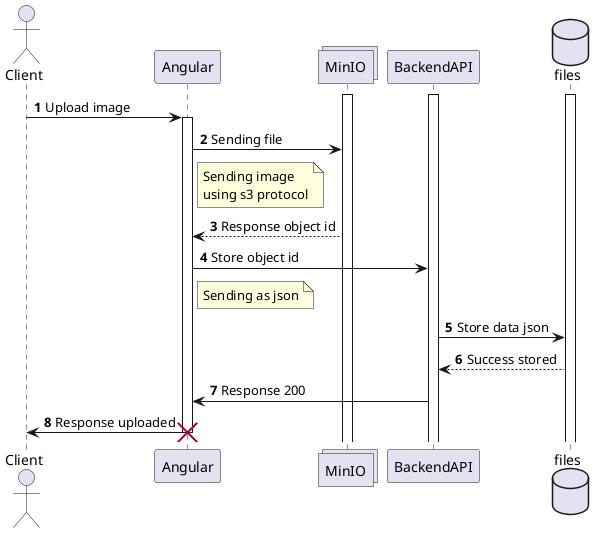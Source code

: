 @startuml
autonumber

actor Client as user
participant Angular as ng
collections MinIO as minio
participant BackendAPI as api
database files as db

activate minio
activate api
activate db

user -> ng : Upload image
activate ng
ng -> minio : Sending file

note right ng
Sending image
using s3 protocol
end note

minio --> ng : Response object id
ng -> api : Store object id
note right ng
Sending as json
end note

api -> db: Store data json
db --> api: Success stored

api -> ng: Response 200
ng -> user: Response uploaded

destroy ng

@enduml
